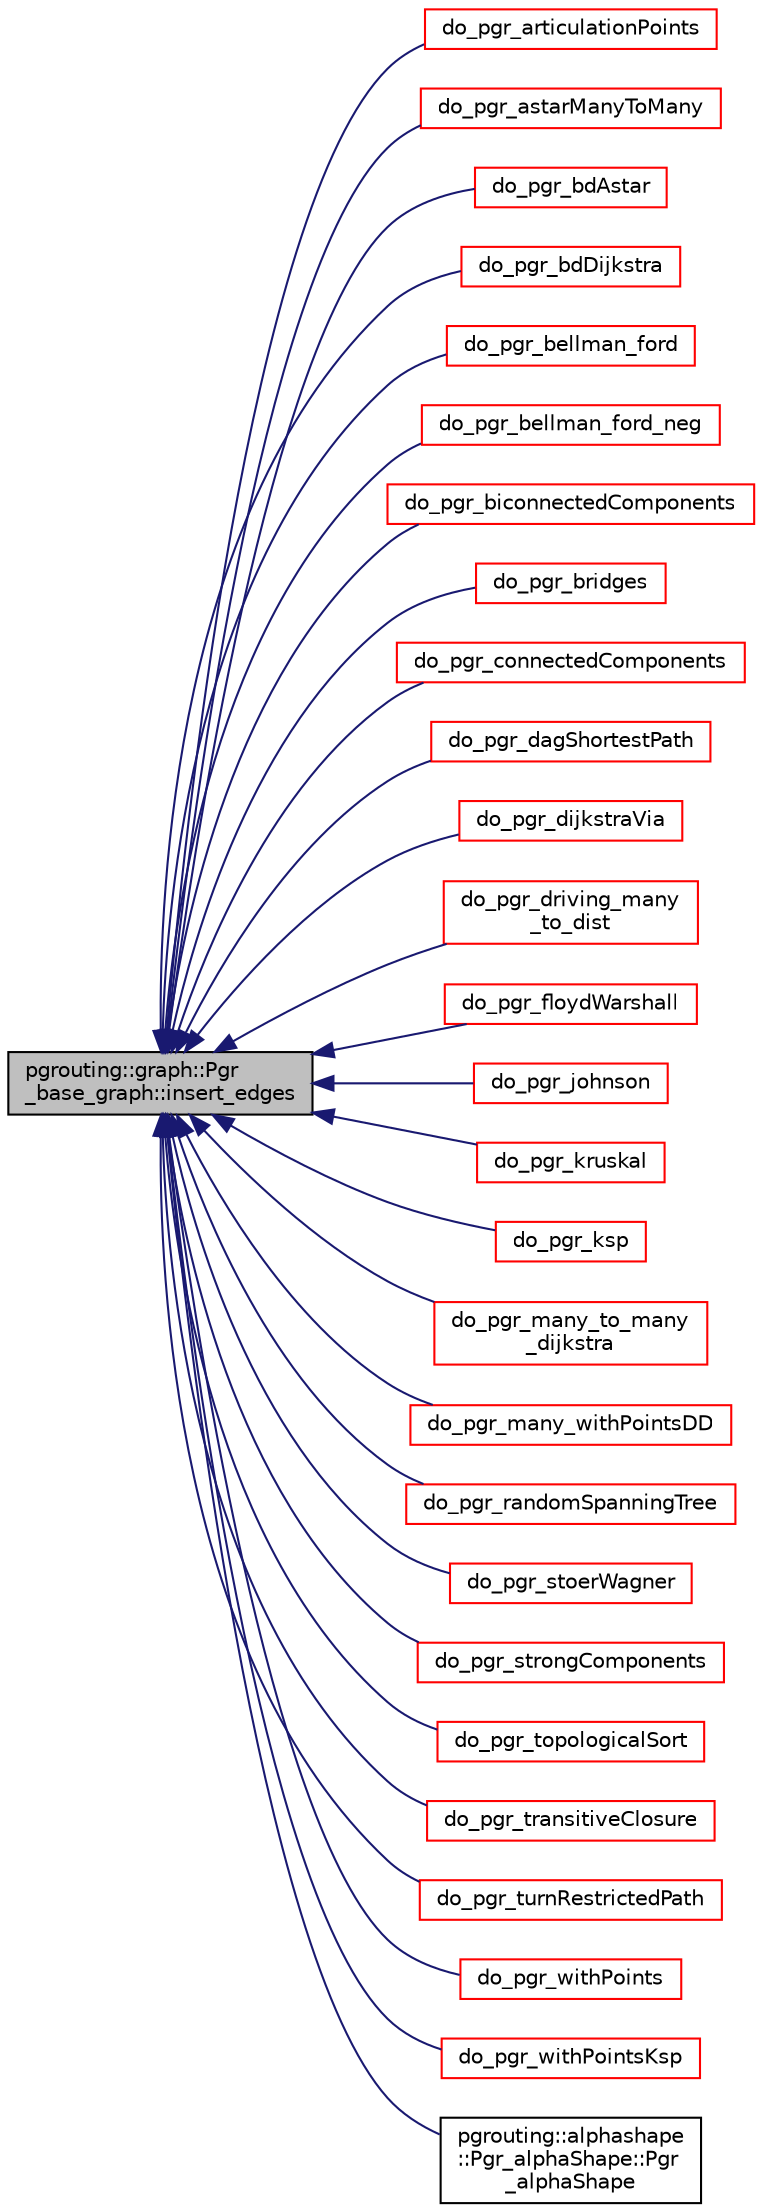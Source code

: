 digraph "pgrouting::graph::Pgr_base_graph::insert_edges"
{
  edge [fontname="Helvetica",fontsize="10",labelfontname="Helvetica",labelfontsize="10"];
  node [fontname="Helvetica",fontsize="10",shape=record];
  rankdir="LR";
  Node75 [label="pgrouting::graph::Pgr\l_base_graph::insert_edges",height=0.2,width=0.4,color="black", fillcolor="grey75", style="filled", fontcolor="black"];
  Node75 -> Node76 [dir="back",color="midnightblue",fontsize="10",style="solid",fontname="Helvetica"];
  Node76 [label="do_pgr_articulationPoints",height=0.2,width=0.4,color="red", fillcolor="white", style="filled",URL="$articulationPoints__driver_8h.html#a881000d06a98fddaa3e85b890b766f83"];
  Node75 -> Node79 [dir="back",color="midnightblue",fontsize="10",style="solid",fontname="Helvetica"];
  Node79 [label="do_pgr_astarManyToMany",height=0.2,width=0.4,color="red", fillcolor="white", style="filled",URL="$astar__driver_8h.html#a9d704ded9944c8b035f5f37e42e587cb"];
  Node75 -> Node82 [dir="back",color="midnightblue",fontsize="10",style="solid",fontname="Helvetica"];
  Node82 [label="do_pgr_bdAstar",height=0.2,width=0.4,color="red", fillcolor="white", style="filled",URL="$bdAstar__driver_8h.html#aaa83efe9d05a08432a2f0bff6fd8ccd0"];
  Node75 -> Node85 [dir="back",color="midnightblue",fontsize="10",style="solid",fontname="Helvetica"];
  Node85 [label="do_pgr_bdDijkstra",height=0.2,width=0.4,color="red", fillcolor="white", style="filled",URL="$bdDijkstra__driver_8h.html#a3130ae6176d30a4071dd3293517df04b"];
  Node75 -> Node88 [dir="back",color="midnightblue",fontsize="10",style="solid",fontname="Helvetica"];
  Node88 [label="do_pgr_bellman_ford",height=0.2,width=0.4,color="red", fillcolor="white", style="filled",URL="$bellman__ford__driver_8h.html#a5eb504d4fc7f6f04ff82b652a8eed767"];
  Node75 -> Node91 [dir="back",color="midnightblue",fontsize="10",style="solid",fontname="Helvetica"];
  Node91 [label="do_pgr_bellman_ford_neg",height=0.2,width=0.4,color="red", fillcolor="white", style="filled",URL="$bellman__ford__neg__driver_8h.html#ad2e8ba9a3b8e851eddb877d124d4c44c"];
  Node75 -> Node94 [dir="back",color="midnightblue",fontsize="10",style="solid",fontname="Helvetica"];
  Node94 [label="do_pgr_biconnectedComponents",height=0.2,width=0.4,color="red", fillcolor="white", style="filled",URL="$biconnectedComponents__driver_8h.html#a5a3919fa760c4bc29bead7d2c62a38ae"];
  Node75 -> Node97 [dir="back",color="midnightblue",fontsize="10",style="solid",fontname="Helvetica"];
  Node97 [label="do_pgr_bridges",height=0.2,width=0.4,color="red", fillcolor="white", style="filled",URL="$bridges__driver_8h.html#ac75cdac832f96460181712bff09ae0d2"];
  Node75 -> Node100 [dir="back",color="midnightblue",fontsize="10",style="solid",fontname="Helvetica"];
  Node100 [label="do_pgr_connectedComponents",height=0.2,width=0.4,color="red", fillcolor="white", style="filled",URL="$connectedComponents__driver_8h.html#a4b23a520345aee0b7607e13a6aa037f2"];
  Node75 -> Node103 [dir="back",color="midnightblue",fontsize="10",style="solid",fontname="Helvetica"];
  Node103 [label="do_pgr_dagShortestPath",height=0.2,width=0.4,color="red", fillcolor="white", style="filled",URL="$dagShortestPath__driver_8h.html#af75ff8989dec243a6a194cb5c4d31727"];
  Node75 -> Node106 [dir="back",color="midnightblue",fontsize="10",style="solid",fontname="Helvetica"];
  Node106 [label="do_pgr_dijkstraVia",height=0.2,width=0.4,color="red", fillcolor="white", style="filled",URL="$dijkstraVia__driver_8h.html#a65bae4bd90fab026ee5f54f17655e776"];
  Node75 -> Node109 [dir="back",color="midnightblue",fontsize="10",style="solid",fontname="Helvetica"];
  Node109 [label="do_pgr_driving_many\l_to_dist",height=0.2,width=0.4,color="red", fillcolor="white", style="filled",URL="$drivedist__driver_8h.html#a1e65fbf0a2804179d6164355030a560f"];
  Node75 -> Node112 [dir="back",color="midnightblue",fontsize="10",style="solid",fontname="Helvetica"];
  Node112 [label="do_pgr_floydWarshall",height=0.2,width=0.4,color="red", fillcolor="white", style="filled",URL="$floydWarshall__driver_8h.html#ab17ad1485c10f4ae85789cd1ba05abdd"];
  Node75 -> Node115 [dir="back",color="midnightblue",fontsize="10",style="solid",fontname="Helvetica"];
  Node115 [label="do_pgr_johnson",height=0.2,width=0.4,color="red", fillcolor="white", style="filled",URL="$johnson__driver_8h.html#a4703daa6b2bebc5f8690e6b518ec8466"];
  Node75 -> Node118 [dir="back",color="midnightblue",fontsize="10",style="solid",fontname="Helvetica"];
  Node118 [label="do_pgr_kruskal",height=0.2,width=0.4,color="red", fillcolor="white", style="filled",URL="$kruskal__driver_8h.html#aee07f349a646c93efb63eb22f510c632"];
  Node75 -> Node121 [dir="back",color="midnightblue",fontsize="10",style="solid",fontname="Helvetica"];
  Node121 [label="do_pgr_ksp",height=0.2,width=0.4,color="red", fillcolor="white", style="filled",URL="$ksp__driver_8h.html#a0fdd4a3e42a7ba0199d94cbf1058dd28"];
  Node75 -> Node124 [dir="back",color="midnightblue",fontsize="10",style="solid",fontname="Helvetica"];
  Node124 [label="do_pgr_many_to_many\l_dijkstra",height=0.2,width=0.4,color="red", fillcolor="white", style="filled",URL="$dijkstra__driver_8h.html#a7632002dbc92c191f16181769635f393"];
  Node75 -> Node127 [dir="back",color="midnightblue",fontsize="10",style="solid",fontname="Helvetica"];
  Node127 [label="do_pgr_many_withPointsDD",height=0.2,width=0.4,color="red", fillcolor="white", style="filled",URL="$withPoints__dd__driver_8h.html#a9072c7cdc9f6a0533c81fce96a11f580"];
  Node75 -> Node130 [dir="back",color="midnightblue",fontsize="10",style="solid",fontname="Helvetica"];
  Node130 [label="do_pgr_randomSpanningTree",height=0.2,width=0.4,color="red", fillcolor="white", style="filled",URL="$randomSpanningTree__driver_8h.html#aff2fec7737d2fae3f0248be44bbbb4f8"];
  Node75 -> Node133 [dir="back",color="midnightblue",fontsize="10",style="solid",fontname="Helvetica"];
  Node133 [label="do_pgr_stoerWagner",height=0.2,width=0.4,color="red", fillcolor="white", style="filled",URL="$stoerWagner__driver_8h.html#ace6dcba77f5caac0c1bf464c0d5d6060"];
  Node75 -> Node136 [dir="back",color="midnightblue",fontsize="10",style="solid",fontname="Helvetica"];
  Node136 [label="do_pgr_strongComponents",height=0.2,width=0.4,color="red", fillcolor="white", style="filled",URL="$strongComponents__driver_8h.html#a7f9041dbe45b9f72d7a42e6ed3a311ac"];
  Node75 -> Node139 [dir="back",color="midnightblue",fontsize="10",style="solid",fontname="Helvetica"];
  Node139 [label="do_pgr_topologicalSort",height=0.2,width=0.4,color="red", fillcolor="white", style="filled",URL="$topologicalSort__driver_8h.html#a7c8b7b11a3fd2ff2f5817abd91c766ab"];
  Node75 -> Node142 [dir="back",color="midnightblue",fontsize="10",style="solid",fontname="Helvetica"];
  Node142 [label="do_pgr_transitiveClosure",height=0.2,width=0.4,color="red", fillcolor="white", style="filled",URL="$transitiveClosure__driver_8h.html#a950595aea01b46e10ba69e670896af32"];
  Node75 -> Node145 [dir="back",color="midnightblue",fontsize="10",style="solid",fontname="Helvetica"];
  Node145 [label="do_pgr_turnRestrictedPath",height=0.2,width=0.4,color="red", fillcolor="white", style="filled",URL="$turnRestrictedPath__driver_8h.html#a4d73fa921412c3dadebf6b5894cc2f11"];
  Node75 -> Node148 [dir="back",color="midnightblue",fontsize="10",style="solid",fontname="Helvetica"];
  Node148 [label="do_pgr_withPoints",height=0.2,width=0.4,color="red", fillcolor="white", style="filled",URL="$withPoints__driver_8h.html#a21c2758706c9735f75143b96fe93defd"];
  Node75 -> Node151 [dir="back",color="midnightblue",fontsize="10",style="solid",fontname="Helvetica"];
  Node151 [label="do_pgr_withPointsKsp",height=0.2,width=0.4,color="red", fillcolor="white", style="filled",URL="$withPoints__ksp__driver_8h.html#ad523d2aea4f9d3d885f6b23b835a660a"];
  Node75 -> Node154 [dir="back",color="midnightblue",fontsize="10",style="solid",fontname="Helvetica"];
  Node154 [label="pgrouting::alphashape\l::Pgr_alphaShape::Pgr\l_alphaShape",height=0.2,width=0.4,color="black", fillcolor="white", style="filled",URL="$classpgrouting_1_1alphashape_1_1Pgr__alphaShape.html#a0f1c6ca936a8acc9dbb8b1384ce9e40f"];
}
